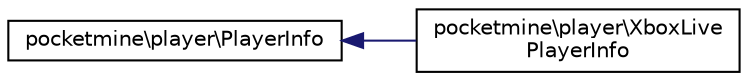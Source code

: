 digraph "Graphical Class Hierarchy"
{
 // INTERACTIVE_SVG=YES
 // LATEX_PDF_SIZE
  edge [fontname="Helvetica",fontsize="10",labelfontname="Helvetica",labelfontsize="10"];
  node [fontname="Helvetica",fontsize="10",shape=record];
  rankdir="LR";
  Node0 [label="pocketmine\\player\\PlayerInfo",height=0.2,width=0.4,color="black", fillcolor="white", style="filled",URL="$d2/d93/classpocketmine_1_1player_1_1_player_info.html",tooltip=" "];
  Node0 -> Node1 [dir="back",color="midnightblue",fontsize="10",style="solid",fontname="Helvetica"];
  Node1 [label="pocketmine\\player\\XboxLive\lPlayerInfo",height=0.2,width=0.4,color="black", fillcolor="white", style="filled",URL="$d7/da2/classpocketmine_1_1player_1_1_xbox_live_player_info.html",tooltip=" "];
}

